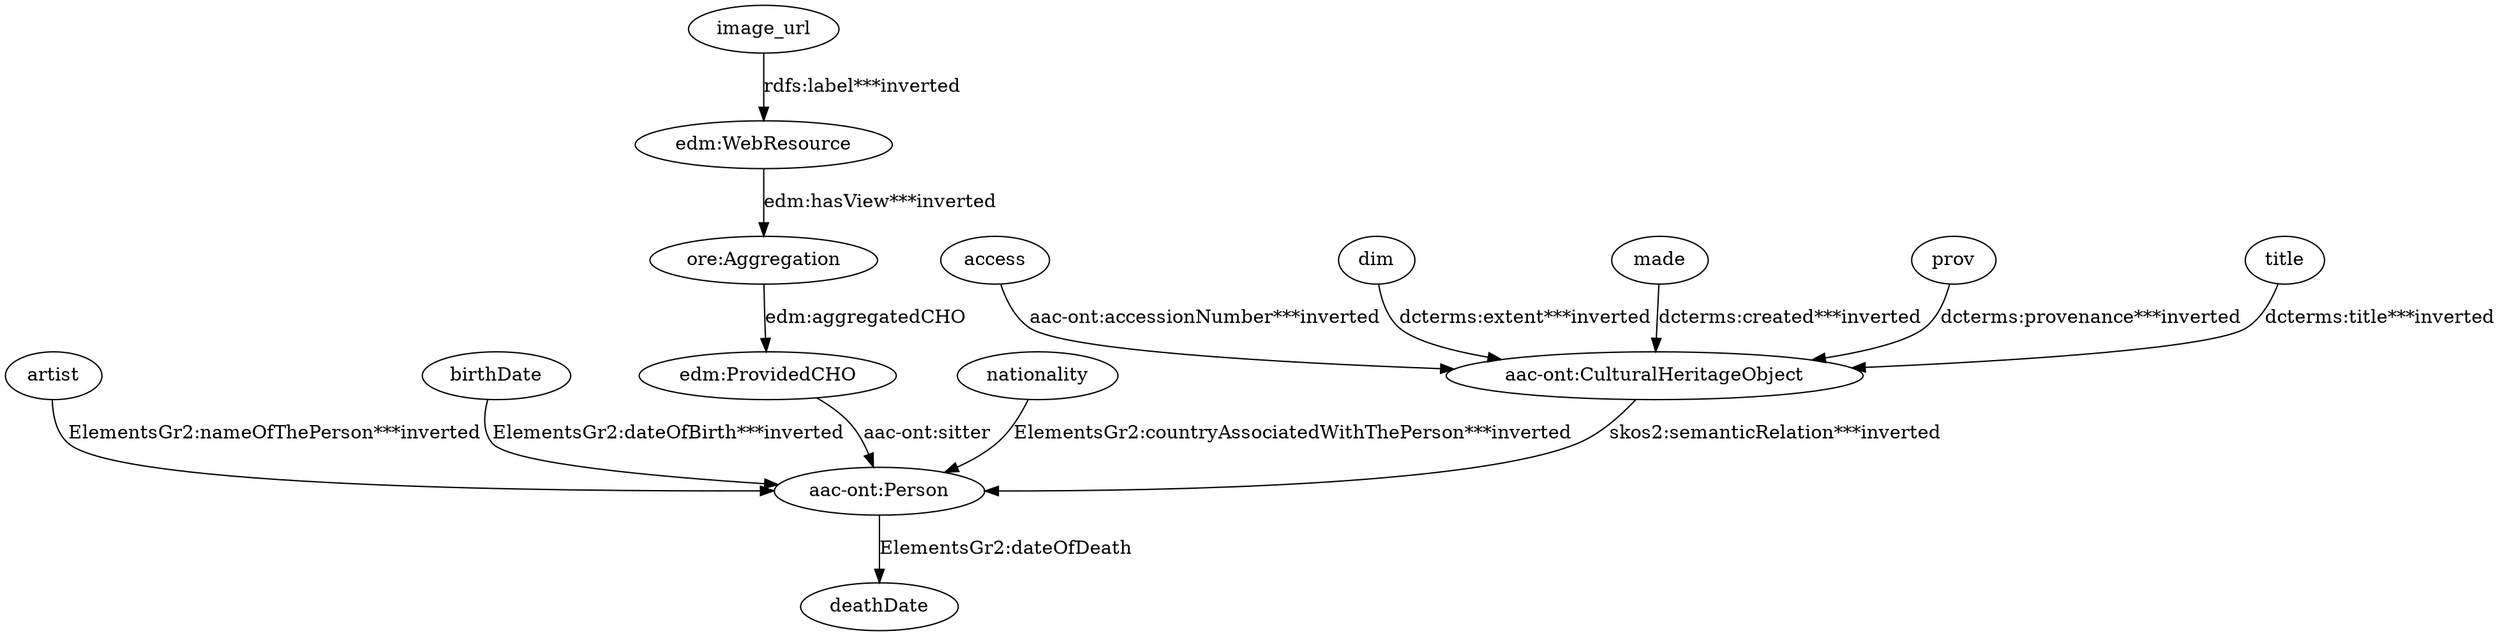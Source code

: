 digraph {
  "aac-ont:CulturalHeritageObject1" [type=class_uri,label="aac-ont:CulturalHeritageObject"]
  "aac-ont:Person1" [type=class_uri,label="aac-ont:Person"]
  deathDate [type=attribute_name,label=deathDate]
  access [type=attribute_name,label=access]
  artist [type=attribute_name,label=artist]
  birthDate [type=attribute_name,label=birthDate]
  dim [type=attribute_name,label=dim]
  "edm:ProvidedCHO" [type=class_uri,label="edm:ProvidedCHO"]
  "edm:WebResource1" [type=class_uri,label="edm:WebResource"]
  "ore:Aggregation" [type=class_uri,label="ore:Aggregation"]
  image_url [type=attribute_name,label=image_url]
  made [type=attribute_name,label=made]
  nationality [type=attribute_name,label=nationality]
  prov [type=attribute_name,label=prov]
  title [type=attribute_name,label=title]
  "aac-ont:CulturalHeritageObject1" -> "aac-ont:Person1" [type=inherited,label="skos2:semanticRelation***inverted"]
  "aac-ont:Person1" -> deathDate [label="ElementsGr2:dateOfDeath",type=st_property_uri]
  access -> "aac-ont:CulturalHeritageObject1" [type=st_property_uri,label="aac-ont:accessionNumber***inverted"]
  artist -> "aac-ont:Person1" [type=st_property_uri,label="ElementsGr2:nameOfThePerson***inverted"]
  birthDate -> "aac-ont:Person1" [type=st_property_uri,label="ElementsGr2:dateOfBirth***inverted"]
  dim -> "aac-ont:CulturalHeritageObject1" [type=st_property_uri,label="dcterms:extent***inverted"]
  "edm:ProvidedCHO" -> "aac-ont:Person1" [label="aac-ont:sitter",type=direct_property_uri]
  "edm:WebResource1" -> "ore:Aggregation" [type=direct_property_uri,label="edm:hasView***inverted"]
  image_url -> "edm:WebResource1" [type=st_property_uri,label="rdfs:label***inverted"]
  made -> "aac-ont:CulturalHeritageObject1" [type=st_property_uri,label="dcterms:created***inverted"]
  nationality -> "aac-ont:Person1" [type=st_property_uri,label="ElementsGr2:countryAssociatedWithThePerson***inverted"]
  "ore:Aggregation" -> "edm:ProvidedCHO" [label="edm:aggregatedCHO",type=direct_property_uri]
  prov -> "aac-ont:CulturalHeritageObject1" [type=st_property_uri,label="dcterms:provenance***inverted"]
  title -> "aac-ont:CulturalHeritageObject1" [type=st_property_uri,label="dcterms:title***inverted"]
}
